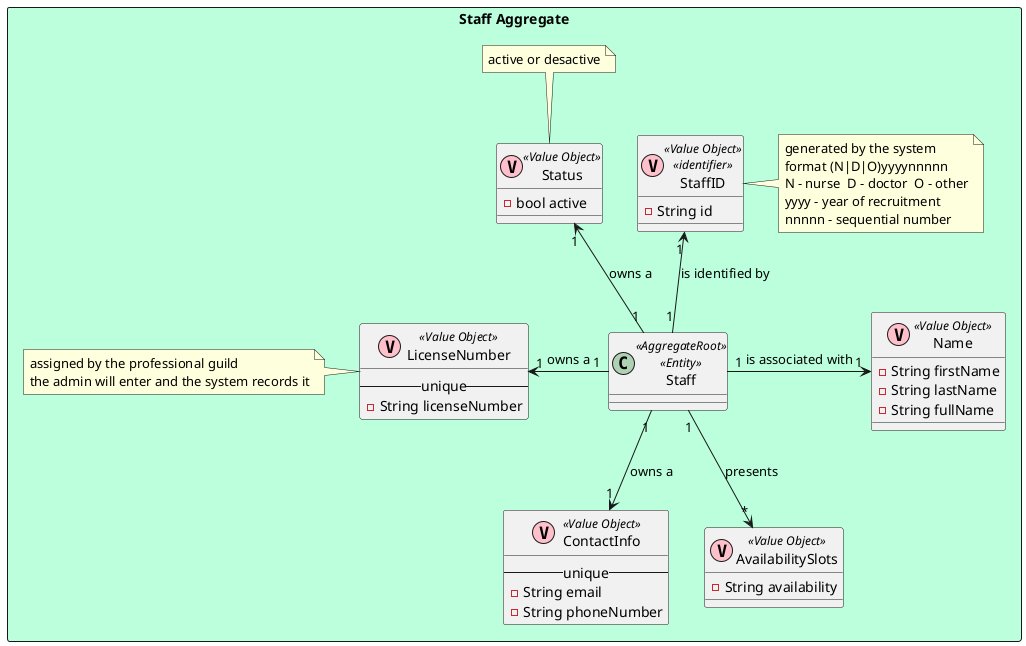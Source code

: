 @startuml

rectangle "Staff Aggregate" #bbffdd{
class Staff <<AggregateRoot>> <<Entity>>
    class StaffID << (V, pink) Value Object >> <<identifier>>{
        - String id
    }
    note right of StaffID
        generated by the system
        format (N|D|O)yyyynnnnn
        N - nurse  D - doctor  O - other
        yyyy - year of recruitment
        nnnnn - sequential number
    end note
    class LicenseNumber << (V, pink) Value Object >> {
        --unique--
        - String licenseNumber
    }
    note left of LicenseNumber
        assigned by the professional guild
        the admin will enter and the system records it
    end note
    class Name << (V, pink) Value Object >>{
            - String firstName
            - String lastName
            - String fullName
    }

    class ContactInfo << (V, pink) Value Object >>{
        --unique--
        - String email
        - String phoneNumber
    }
    class AvailabilitySlots << (V, pink) Value Object >>{
        - String availability
    }
    class Status << (V, pink) Value Object >>{
            - bool active
    }
    note top of Status
        active or desactive
    end note

    Staff "1" -up-> "1" StaffID : is identified by
    Staff "1" -left-> "1" LicenseNumber : owns a
    Staff "1" -right-> "1" Name : is associated with
    Staff "1" --> "1" ContactInfo : owns a
    Staff "1" --> "*" AvailabilitySlots : presents
    Staff "1" -up-> "1" Status : owns a
}

@enduml
